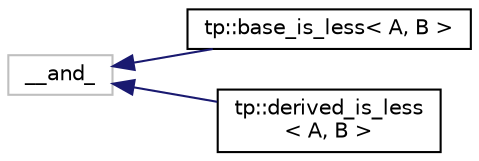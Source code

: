 digraph "Graphical Class Hierarchy"
{
 // LATEX_PDF_SIZE
  edge [fontname="Helvetica",fontsize="10",labelfontname="Helvetica",labelfontsize="10"];
  node [fontname="Helvetica",fontsize="10",shape=record];
  rankdir="LR";
  Node1 [label="__and_",height=0.2,width=0.4,color="grey75", fillcolor="white", style="filled",tooltip=" "];
  Node1 -> Node0 [dir="back",color="midnightblue",fontsize="10",style="solid",fontname="Helvetica"];
  Node0 [label="tp::base_is_less\< A, B \>",height=0.2,width=0.4,color="black", fillcolor="white", style="filled",URL="$structtp_1_1base__is__less.html",tooltip=" "];
  Node1 -> Node3 [dir="back",color="midnightblue",fontsize="10",style="solid",fontname="Helvetica"];
  Node3 [label="tp::derived_is_less\l\< A, B \>",height=0.2,width=0.4,color="black", fillcolor="white", style="filled",URL="$structtp_1_1derived__is__less.html",tooltip=" "];
}
